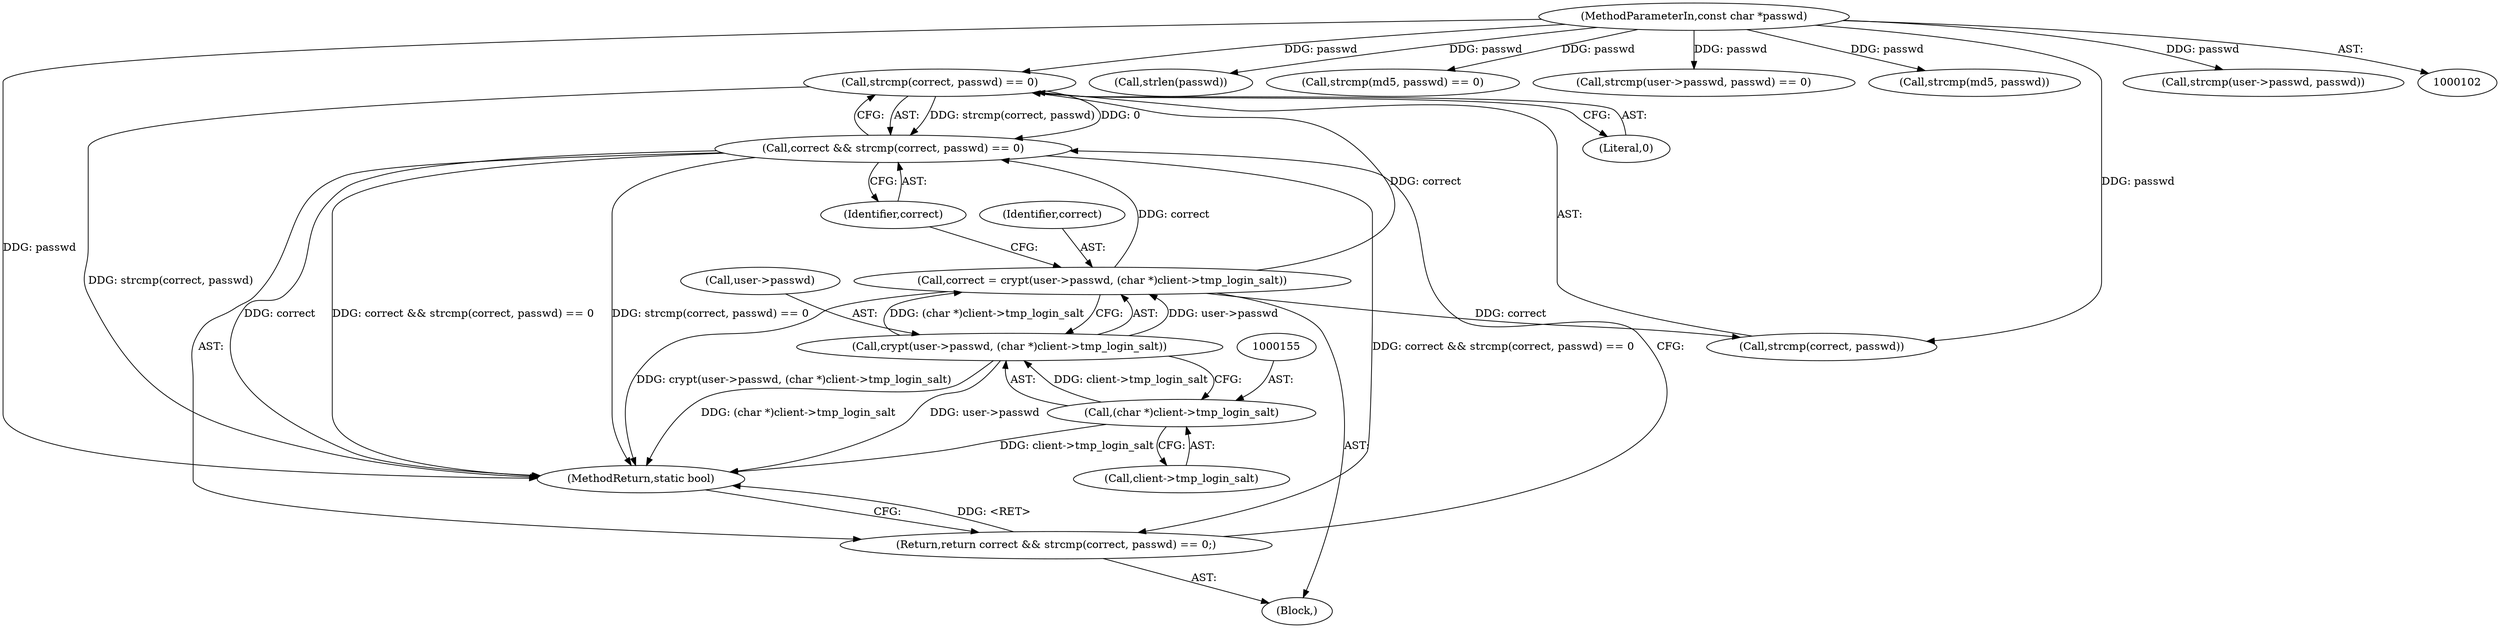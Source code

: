 digraph "0_pgbouncer_edab5be6665b9e8de66c25ba527509b229468573@API" {
"1000162" [label="(Call,strcmp(correct, passwd) == 0)"];
"1000148" [label="(Call,correct = crypt(user->passwd, (char *)client->tmp_login_salt))"];
"1000150" [label="(Call,crypt(user->passwd, (char *)client->tmp_login_salt))"];
"1000154" [label="(Call,(char *)client->tmp_login_salt)"];
"1000104" [label="(MethodParameterIn,const char *passwd)"];
"1000160" [label="(Call,correct && strcmp(correct, passwd) == 0)"];
"1000159" [label="(Return,return correct && strcmp(correct, passwd) == 0;)"];
"1000150" [label="(Call,crypt(user->passwd, (char *)client->tmp_login_salt))"];
"1000162" [label="(Call,strcmp(correct, passwd) == 0)"];
"1000104" [label="(MethodParameterIn,const char *passwd)"];
"1000159" [label="(Return,return correct && strcmp(correct, passwd) == 0;)"];
"1000163" [label="(Call,strcmp(correct, passwd))"];
"1000161" [label="(Identifier,correct)"];
"1000154" [label="(Call,(char *)client->tmp_login_salt)"];
"1000170" [label="(Call,strlen(passwd))"];
"1000148" [label="(Call,correct = crypt(user->passwd, (char *)client->tmp_login_salt))"];
"1000166" [label="(Literal,0)"];
"1000151" [label="(Call,user->passwd)"];
"1000209" [label="(Call,strcmp(md5, passwd) == 0)"];
"1000140" [label="(Call,strcmp(user->passwd, passwd) == 0)"];
"1000160" [label="(Call,correct && strcmp(correct, passwd) == 0)"];
"1000149" [label="(Identifier,correct)"];
"1000137" [label="(Block,)"];
"1000210" [label="(Call,strcmp(md5, passwd))"];
"1000156" [label="(Call,client->tmp_login_salt)"];
"1000216" [label="(MethodReturn,static bool)"];
"1000141" [label="(Call,strcmp(user->passwd, passwd))"];
"1000162" -> "1000160"  [label="AST: "];
"1000162" -> "1000166"  [label="CFG: "];
"1000163" -> "1000162"  [label="AST: "];
"1000166" -> "1000162"  [label="AST: "];
"1000160" -> "1000162"  [label="CFG: "];
"1000162" -> "1000216"  [label="DDG: strcmp(correct, passwd)"];
"1000162" -> "1000160"  [label="DDG: strcmp(correct, passwd)"];
"1000162" -> "1000160"  [label="DDG: 0"];
"1000148" -> "1000162"  [label="DDG: correct"];
"1000104" -> "1000162"  [label="DDG: passwd"];
"1000148" -> "1000137"  [label="AST: "];
"1000148" -> "1000150"  [label="CFG: "];
"1000149" -> "1000148"  [label="AST: "];
"1000150" -> "1000148"  [label="AST: "];
"1000161" -> "1000148"  [label="CFG: "];
"1000148" -> "1000216"  [label="DDG: crypt(user->passwd, (char *)client->tmp_login_salt)"];
"1000150" -> "1000148"  [label="DDG: user->passwd"];
"1000150" -> "1000148"  [label="DDG: (char *)client->tmp_login_salt"];
"1000148" -> "1000160"  [label="DDG: correct"];
"1000148" -> "1000163"  [label="DDG: correct"];
"1000150" -> "1000154"  [label="CFG: "];
"1000151" -> "1000150"  [label="AST: "];
"1000154" -> "1000150"  [label="AST: "];
"1000150" -> "1000216"  [label="DDG: user->passwd"];
"1000150" -> "1000216"  [label="DDG: (char *)client->tmp_login_salt"];
"1000154" -> "1000150"  [label="DDG: client->tmp_login_salt"];
"1000154" -> "1000156"  [label="CFG: "];
"1000155" -> "1000154"  [label="AST: "];
"1000156" -> "1000154"  [label="AST: "];
"1000154" -> "1000216"  [label="DDG: client->tmp_login_salt"];
"1000104" -> "1000102"  [label="AST: "];
"1000104" -> "1000216"  [label="DDG: passwd"];
"1000104" -> "1000140"  [label="DDG: passwd"];
"1000104" -> "1000141"  [label="DDG: passwd"];
"1000104" -> "1000163"  [label="DDG: passwd"];
"1000104" -> "1000170"  [label="DDG: passwd"];
"1000104" -> "1000209"  [label="DDG: passwd"];
"1000104" -> "1000210"  [label="DDG: passwd"];
"1000160" -> "1000159"  [label="AST: "];
"1000160" -> "1000161"  [label="CFG: "];
"1000161" -> "1000160"  [label="AST: "];
"1000159" -> "1000160"  [label="CFG: "];
"1000160" -> "1000216"  [label="DDG: correct && strcmp(correct, passwd) == 0"];
"1000160" -> "1000216"  [label="DDG: strcmp(correct, passwd) == 0"];
"1000160" -> "1000216"  [label="DDG: correct"];
"1000160" -> "1000159"  [label="DDG: correct && strcmp(correct, passwd) == 0"];
"1000159" -> "1000137"  [label="AST: "];
"1000216" -> "1000159"  [label="CFG: "];
"1000159" -> "1000216"  [label="DDG: <RET>"];
}
